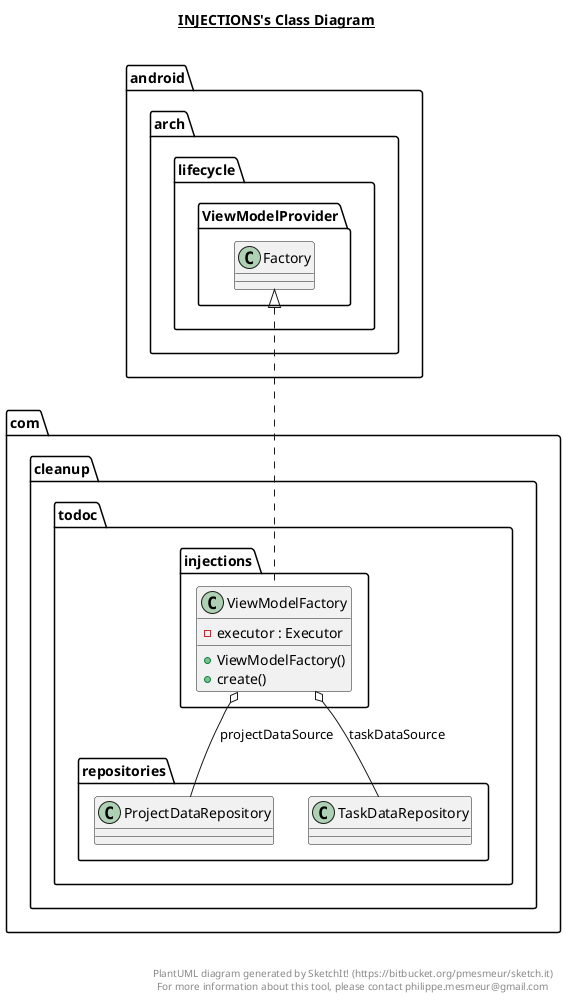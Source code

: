 @startuml

title __INJECTIONS's Class Diagram__\n

  namespace com {
    namespace cleanup.todoc {
      namespace injections {

          class com.cleanup.todoc.injections.ViewModelFactory {
              - executor : Executor
              + ViewModelFactory()
              + create()
         }
       }
    }
  }
  

  com.cleanup.todoc.injections.ViewModelFactory .up.|> android.arch.lifecycle.ViewModelProvider.Factory
  com.cleanup.todoc.injections.ViewModelFactory o-- com.cleanup.todoc.repositories.ProjectDataRepository : projectDataSource
  com.cleanup.todoc.injections.ViewModelFactory o-- com.cleanup.todoc.repositories.TaskDataRepository : taskDataSource


right footer


PlantUML diagram generated by SketchIt! (https://bitbucket.org/pmesmeur/sketch.it)
For more information about this tool, please contact philippe.mesmeur@gmail.com
endfooter

@enduml
